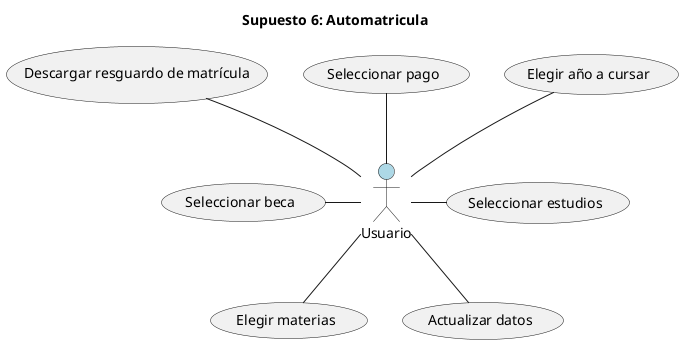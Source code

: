 @startuml
title Supuesto 6: Automatricula

actor Usuario #LightBlue

/'Casos de uso'/
"Seleccionar estudios" as (SE)
"Elegir año a cursar" as (EAC)
"Elegir materias" as (EM)
"Actualizar datos" as (AD)
"Seleccionar beca" as (SB)
"Seleccionar pago" as (SP)
"Descargar resguardo de matrícula" as (DRM)

/'Relaciones casos de usos'/
Usuario -right- (SE)
Usuario -up- (EAC)
Usuario -down- (EM)
Usuario -down- (AD)
Usuario -up- (SP)
Usuario -left- (SB)
Usuario -up- (DRM)

@enduml